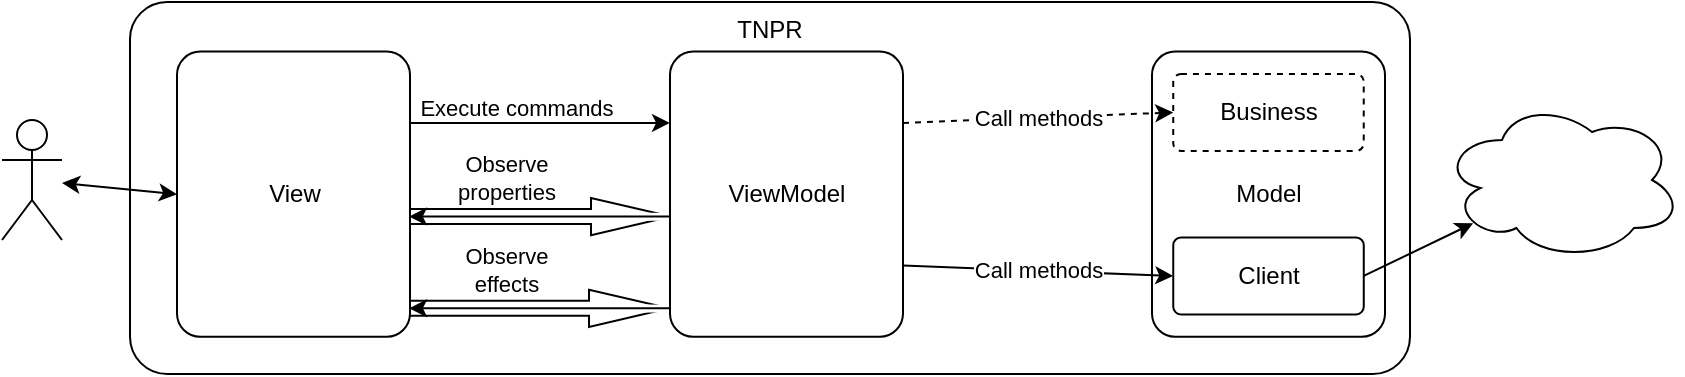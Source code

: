 <mxfile version="14.6.13" type="device"><diagram id="fy2MNYqh8w4K1DXeQNto" name="Page-1"><mxGraphModel dx="863" dy="435" grid="1" gridSize="4" guides="1" tooltips="1" connect="1" arrows="1" fold="1" page="1" pageScale="1" pageWidth="827" pageHeight="1169" math="0" shadow="0"><root><mxCell id="0"/><mxCell id="1" parent="0"/><mxCell id="WRigZ3U7aqbhQrd2LlyG-3" value="" style="ellipse;shape=cloud;whiteSpace=wrap;html=1;" vertex="1" parent="1"><mxGeometry x="856" y="325" width="120" height="80" as="geometry"/></mxCell><mxCell id="WRigZ3U7aqbhQrd2LlyG-60" value="" style="shape=umlActor;verticalLabelPosition=bottom;verticalAlign=top;html=1;outlineConnect=0;strokeColor=#000000;strokeWidth=1;fillColor=#ffffff;align=left;" vertex="1" parent="1"><mxGeometry x="136" y="335" width="30" height="60" as="geometry"/></mxCell><mxCell id="WRigZ3U7aqbhQrd2LlyG-8" value="TNPR" style="rounded=1;arcSize=10;whiteSpace=wrap;html=1;align=center;verticalAlign=top;movable=1;resizable=1;rotatable=1;deletable=1;editable=1;connectable=1;" vertex="1" parent="1"><mxGeometry x="200" y="276" width="640" height="186" as="geometry"/></mxCell><mxCell id="WRigZ3U7aqbhQrd2LlyG-26" value="" style="group" vertex="1" connectable="0" parent="1"><mxGeometry x="344" y="373.96" width="132" height="18.6" as="geometry"/></mxCell><mxCell id="WRigZ3U7aqbhQrd2LlyG-16" value="" style="verticalLabelPosition=bottom;verticalAlign=top;html=1;strokeWidth=1;shape=mxgraph.arrows2.arrow;dy=0.6;dx=40;notch=0;align=center;" vertex="1" parent="WRigZ3U7aqbhQrd2LlyG-26"><mxGeometry x="-4.552" width="131.056" height="18.6" as="geometry"/></mxCell><mxCell id="WRigZ3U7aqbhQrd2LlyG-20" value="" style="rounded=0;whiteSpace=wrap;html=1;strokeWidth=1;align=center;strokeColor=none;" vertex="1" parent="WRigZ3U7aqbhQrd2LlyG-26"><mxGeometry y="7.44" width="132" height="3.986" as="geometry"/></mxCell><mxCell id="WRigZ3U7aqbhQrd2LlyG-17" value="" style="endArrow=classic;html=1;entryX=0;entryY=0.5;entryDx=0;entryDy=0;entryPerimeter=0;exitX=1;exitY=0.5;exitDx=0;exitDy=0;exitPerimeter=0;" edge="1" parent="WRigZ3U7aqbhQrd2LlyG-26" source="WRigZ3U7aqbhQrd2LlyG-16" target="WRigZ3U7aqbhQrd2LlyG-16"><mxGeometry width="50" height="50" relative="1" as="geometry"><mxPoint x="137.5" y="14.614" as="sourcePoint"/><mxPoint x="192.5" y="1.329" as="targetPoint"/></mxGeometry></mxCell><mxCell id="WRigZ3U7aqbhQrd2LlyG-53" value="Observe&lt;br&gt;properties" style="edgeLabel;html=1;align=center;verticalAlign=middle;resizable=0;points=[];" vertex="1" connectable="0" parent="WRigZ3U7aqbhQrd2LlyG-17"><mxGeometry x="0.016" y="-2" relative="1" as="geometry"><mxPoint x="-16" y="-18" as="offset"/></mxGeometry></mxCell><mxCell id="WRigZ3U7aqbhQrd2LlyG-45" value="" style="group" vertex="1" connectable="0" parent="1"><mxGeometry x="320" y="419.84" width="156" height="18.6" as="geometry"/></mxCell><mxCell id="WRigZ3U7aqbhQrd2LlyG-46" value="" style="verticalLabelPosition=bottom;verticalAlign=top;html=1;strokeWidth=1;shape=mxgraph.arrows2.arrow;dy=0.6;dx=40;notch=0;align=center;" vertex="1" parent="WRigZ3U7aqbhQrd2LlyG-45"><mxGeometry x="19.5" width="130" height="18.6" as="geometry"/></mxCell><mxCell id="WRigZ3U7aqbhQrd2LlyG-47" value="" style="rounded=0;whiteSpace=wrap;html=1;strokeWidth=1;align=center;strokeColor=none;" vertex="1" parent="WRigZ3U7aqbhQrd2LlyG-45"><mxGeometry y="7.44" width="156" height="3.986" as="geometry"/></mxCell><mxCell id="WRigZ3U7aqbhQrd2LlyG-48" value="" style="endArrow=classic;html=1;entryX=0;entryY=0.5;entryDx=0;entryDy=0;entryPerimeter=0;exitX=1;exitY=0.5;exitDx=0;exitDy=0;exitPerimeter=0;" edge="1" parent="WRigZ3U7aqbhQrd2LlyG-45" source="WRigZ3U7aqbhQrd2LlyG-46" target="WRigZ3U7aqbhQrd2LlyG-46"><mxGeometry width="50" height="50" relative="1" as="geometry"><mxPoint x="162.5" y="14.614" as="sourcePoint"/><mxPoint x="227.5" y="1.329" as="targetPoint"/></mxGeometry></mxCell><mxCell id="WRigZ3U7aqbhQrd2LlyG-55" value="Observe&lt;br&gt;effects" style="edgeLabel;html=1;align=center;verticalAlign=middle;resizable=0;points=[];" vertex="1" connectable="0" parent="1"><mxGeometry x="387.996" y="410.12" as="geometry"/></mxCell><mxCell id="WRigZ3U7aqbhQrd2LlyG-10" value="ViewModel" style="rounded=1;arcSize=10;whiteSpace=wrap;html=1;align=center;verticalAlign=middle;" vertex="1" parent="1"><mxGeometry x="470" y="300.8" width="116.5" height="142.6" as="geometry"/></mxCell><mxCell id="WRigZ3U7aqbhQrd2LlyG-9" value="View" style="rounded=1;arcSize=10;whiteSpace=wrap;html=1;align=center;verticalAlign=middle;" vertex="1" parent="1"><mxGeometry x="223.5" y="300.8" width="116.5" height="142.6" as="geometry"/></mxCell><mxCell id="WRigZ3U7aqbhQrd2LlyG-51" value="" style="endArrow=classic;html=1;shadow=0;targetPerimeterSpacing=10;exitX=1;exitY=0.25;exitDx=0;exitDy=0;entryX=0;entryY=0.25;entryDx=0;entryDy=0;" edge="1" parent="1" source="WRigZ3U7aqbhQrd2LlyG-9" target="WRigZ3U7aqbhQrd2LlyG-10"><mxGeometry x="200" y="276" width="50" height="31.0" as="geometry"><mxPoint x="436" y="385.12" as="sourcePoint"/><mxPoint x="486" y="354.12" as="targetPoint"/></mxGeometry></mxCell><mxCell id="WRigZ3U7aqbhQrd2LlyG-52" value="Execute commands" style="edgeLabel;html=1;align=center;verticalAlign=middle;resizable=0;points=[];" vertex="1" connectable="0" parent="WRigZ3U7aqbhQrd2LlyG-51"><mxGeometry x="-0.163" y="2" relative="1" as="geometry"><mxPoint x="-2" y="-6" as="offset"/></mxGeometry></mxCell><mxCell id="WRigZ3U7aqbhQrd2LlyG-11" value="Model" style="rounded=1;arcSize=10;whiteSpace=wrap;html=1;align=center;verticalAlign=middle;glass=0;shadow=0;sketch=0;" vertex="1" parent="1"><mxGeometry x="711" y="300.8" width="116.5" height="142.6" as="geometry"/></mxCell><mxCell id="WRigZ3U7aqbhQrd2LlyG-62" value="Business" style="rounded=1;arcSize=10;whiteSpace=wrap;html=1;align=center;verticalAlign=middle;glass=0;shadow=0;sketch=0;dashed=1;" vertex="1" parent="1"><mxGeometry x="721.62" y="312" width="95.25" height="38.44" as="geometry"/></mxCell><mxCell id="WRigZ3U7aqbhQrd2LlyG-63" value="Client" style="rounded=1;arcSize=10;whiteSpace=wrap;html=1;align=center;verticalAlign=middle;glass=0;shadow=0;sketch=0;" vertex="1" parent="1"><mxGeometry x="721.63" y="393.76" width="95.25" height="38.44" as="geometry"/></mxCell><mxCell id="WRigZ3U7aqbhQrd2LlyG-65" value="Call methods" style="endArrow=classic;html=1;shadow=0;targetPerimeterSpacing=10;entryX=0;entryY=0.5;entryDx=0;entryDy=0;exitX=1;exitY=0.25;exitDx=0;exitDy=0;dashed=1;" edge="1" parent="1" source="WRigZ3U7aqbhQrd2LlyG-10" target="WRigZ3U7aqbhQrd2LlyG-62"><mxGeometry x="200" y="276" width="50" height="31.0" as="geometry"><mxPoint x="476" y="385.12" as="sourcePoint"/><mxPoint x="526" y="354.12" as="targetPoint"/></mxGeometry></mxCell><mxCell id="WRigZ3U7aqbhQrd2LlyG-66" value="Call methods" style="endArrow=classic;html=1;shadow=0;targetPerimeterSpacing=10;entryX=0;entryY=0.5;entryDx=0;entryDy=0;exitX=1;exitY=0.75;exitDx=0;exitDy=0;" edge="1" parent="1" source="WRigZ3U7aqbhQrd2LlyG-10" target="WRigZ3U7aqbhQrd2LlyG-63"><mxGeometry x="200" y="276" width="50" height="31.0" as="geometry"><mxPoint x="590.5" y="338.93" as="sourcePoint"/><mxPoint x="725.62" y="328.7" as="targetPoint"/></mxGeometry></mxCell><mxCell id="WRigZ3U7aqbhQrd2LlyG-76" value="" style="endArrow=classic;startArrow=classic;html=1;shadow=0;targetPerimeterSpacing=10;entryX=0;entryY=0.5;entryDx=0;entryDy=0;" edge="1" parent="1" source="WRigZ3U7aqbhQrd2LlyG-60" target="WRigZ3U7aqbhQrd2LlyG-9"><mxGeometry width="50" height="50" relative="1" as="geometry"><mxPoint x="532" y="386" as="sourcePoint"/><mxPoint x="582" y="336" as="targetPoint"/></mxGeometry></mxCell><mxCell id="WRigZ3U7aqbhQrd2LlyG-67" value="" style="endArrow=classic;html=1;shadow=0;targetPerimeterSpacing=10;exitX=1;exitY=0.5;exitDx=0;exitDy=0;entryX=0.13;entryY=0.77;entryDx=0;entryDy=0;entryPerimeter=0;" edge="1" parent="1" source="WRigZ3U7aqbhQrd2LlyG-63" target="WRigZ3U7aqbhQrd2LlyG-3"><mxGeometry width="50" height="50" relative="1" as="geometry"><mxPoint x="696" y="386" as="sourcePoint"/><mxPoint x="746" y="336" as="targetPoint"/></mxGeometry></mxCell></root></mxGraphModel></diagram></mxfile>